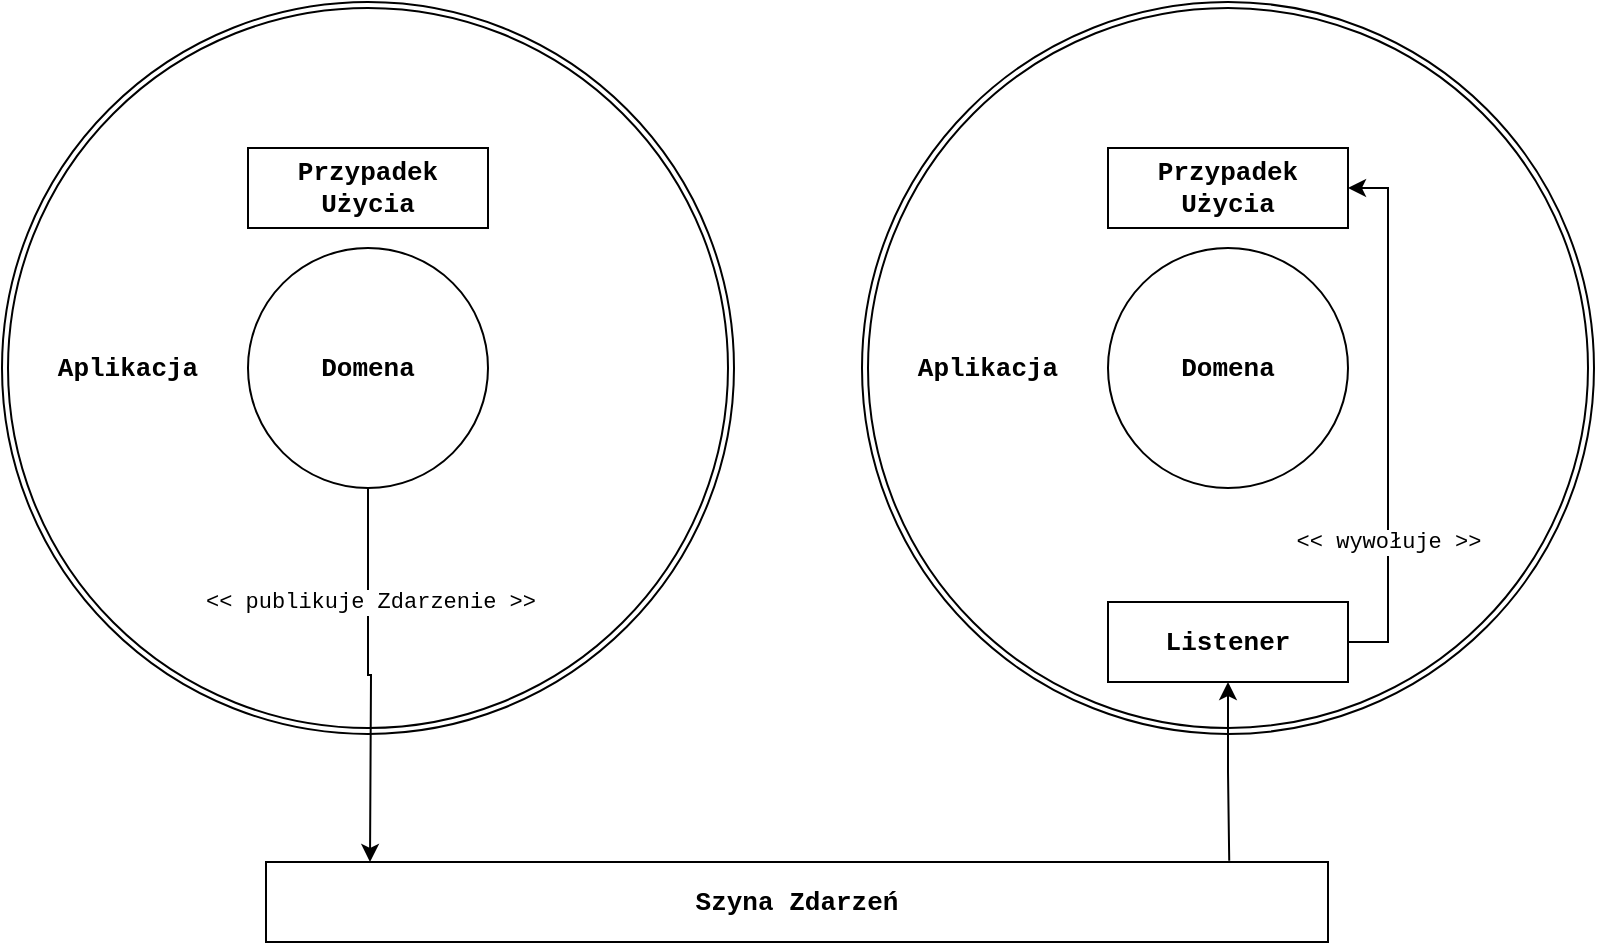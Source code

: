 <mxfile version="15.4.1" type="device"><diagram id="fJWEGuPCdmaZ2XnyZYLt" name="Page-1"><mxGraphModel dx="1188" dy="739" grid="1" gridSize="10" guides="1" tooltips="1" connect="1" arrows="1" fold="1" page="1" pageScale="1" pageWidth="827" pageHeight="1169" math="0" shadow="0"><root><mxCell id="0"/><mxCell id="1" parent="0"/><mxCell id="7kHLkpyoPONS08DYd75G-42" value="" style="ellipse;whiteSpace=wrap;html=1;aspect=fixed;perimeterSpacing=1;" vertex="1" parent="1"><mxGeometry x="16" y="30" width="366" height="366" as="geometry"/></mxCell><mxCell id="7kHLkpyoPONS08DYd75G-43" value="" style="ellipse;whiteSpace=wrap;html=1;aspect=fixed;perimeterSpacing=1;" vertex="1" parent="1"><mxGeometry x="446" y="30" width="366" height="366" as="geometry"/></mxCell><mxCell id="7kHLkpyoPONS08DYd75G-44" value="" style="ellipse;whiteSpace=wrap;html=1;aspect=fixed;" vertex="1" parent="1"><mxGeometry x="19" y="33" width="360" height="360" as="geometry"/></mxCell><mxCell id="7kHLkpyoPONS08DYd75G-45" value="" style="ellipse;whiteSpace=wrap;html=1;aspect=fixed;perimeterSpacing=1;" vertex="1" parent="1"><mxGeometry x="449" y="33" width="360" height="360" as="geometry"/></mxCell><mxCell id="7kHLkpyoPONS08DYd75G-58" style="edgeStyle=orthogonalEdgeStyle;rounded=0;orthogonalLoop=1;jettySize=auto;html=1;exitX=0.5;exitY=1;exitDx=0;exitDy=0;fontFamily=Courier New;fontSize=11;endArrow=classic;endFill=1;" edge="1" parent="1" source="7kHLkpyoPONS08DYd75G-46"><mxGeometry relative="1" as="geometry"><mxPoint x="200" y="460" as="targetPoint"/></mxGeometry></mxCell><mxCell id="7kHLkpyoPONS08DYd75G-59" value="&amp;lt;&amp;lt; publikuje Zdarzenie &amp;gt;&amp;gt;" style="edgeLabel;html=1;align=center;verticalAlign=middle;resizable=0;points=[];fontSize=11;fontFamily=Courier New;" vertex="1" connectable="0" parent="7kHLkpyoPONS08DYd75G-58"><mxGeometry x="0.062" y="-3" relative="1" as="geometry"><mxPoint x="2" y="-42" as="offset"/></mxGeometry></mxCell><mxCell id="7kHLkpyoPONS08DYd75G-46" value="" style="ellipse;whiteSpace=wrap;html=1;aspect=fixed;" vertex="1" parent="1"><mxGeometry x="139" y="153" width="120" height="120" as="geometry"/></mxCell><mxCell id="7kHLkpyoPONS08DYd75G-47" value="" style="ellipse;whiteSpace=wrap;html=1;aspect=fixed;" vertex="1" parent="1"><mxGeometry x="569" y="153" width="120" height="120" as="geometry"/></mxCell><mxCell id="7kHLkpyoPONS08DYd75G-50" value="&lt;font style=&quot;font-size: 13px&quot; face=&quot;Courier New&quot;&gt;&lt;b&gt;Przypadek Użycia&lt;br&gt;&lt;/b&gt;&lt;/font&gt;" style="rounded=0;whiteSpace=wrap;html=1;fontStyle=0" vertex="1" parent="1"><mxGeometry x="139" y="103" width="120" height="40" as="geometry"/></mxCell><mxCell id="7kHLkpyoPONS08DYd75G-51" value="&lt;font style=&quot;font-size: 13px&quot; face=&quot;Courier New&quot;&gt;&lt;b&gt;Przypadek Użycia&lt;br&gt;&lt;/b&gt;&lt;/font&gt;" style="rounded=0;whiteSpace=wrap;html=1;fontStyle=0" vertex="1" parent="1"><mxGeometry x="569" y="103" width="120" height="40" as="geometry"/></mxCell><mxCell id="7kHLkpyoPONS08DYd75G-60" style="edgeStyle=orthogonalEdgeStyle;rounded=0;orthogonalLoop=1;jettySize=auto;html=1;exitX=0.5;exitY=1;exitDx=0;exitDy=0;entryX=0.907;entryY=-0.017;entryDx=0;entryDy=0;entryPerimeter=0;fontFamily=Courier New;fontSize=11;endArrow=none;endFill=0;startArrow=classic;startFill=1;" edge="1" parent="1" source="7kHLkpyoPONS08DYd75G-52" target="7kHLkpyoPONS08DYd75G-57"><mxGeometry relative="1" as="geometry"/></mxCell><mxCell id="7kHLkpyoPONS08DYd75G-61" style="edgeStyle=orthogonalEdgeStyle;rounded=0;orthogonalLoop=1;jettySize=auto;html=1;exitX=1;exitY=0.5;exitDx=0;exitDy=0;entryX=1;entryY=0.5;entryDx=0;entryDy=0;fontFamily=Courier New;fontSize=11;startArrow=none;startFill=0;endArrow=classic;endFill=1;" edge="1" parent="1" source="7kHLkpyoPONS08DYd75G-52" target="7kHLkpyoPONS08DYd75G-51"><mxGeometry relative="1" as="geometry"/></mxCell><mxCell id="7kHLkpyoPONS08DYd75G-62" value="&amp;lt;&amp;lt; wywołuje &amp;gt;&amp;gt;" style="edgeLabel;html=1;align=center;verticalAlign=middle;resizable=0;points=[];fontSize=11;fontFamily=Courier New;" vertex="1" connectable="0" parent="7kHLkpyoPONS08DYd75G-61"><mxGeometry x="-0.252" relative="1" as="geometry"><mxPoint y="30" as="offset"/></mxGeometry></mxCell><mxCell id="7kHLkpyoPONS08DYd75G-52" value="&lt;span&gt;&lt;font style=&quot;font-size: 13px&quot; face=&quot;Courier New&quot;&gt;Listener&lt;br&gt;&lt;/font&gt;&lt;/span&gt;" style="rounded=0;whiteSpace=wrap;html=1;fontStyle=1" vertex="1" parent="1"><mxGeometry x="569" y="330" width="120" height="40" as="geometry"/></mxCell><mxCell id="7kHLkpyoPONS08DYd75G-53" value="&lt;font style=&quot;font-size: 13px&quot; face=&quot;Courier New&quot;&gt;&lt;b&gt;Aplikacja&lt;/b&gt;&lt;/font&gt;" style="text;html=1;strokeColor=none;fillColor=none;align=center;verticalAlign=middle;whiteSpace=wrap;rounded=0;" vertex="1" parent="1"><mxGeometry x="59" y="203" width="40" height="20" as="geometry"/></mxCell><mxCell id="7kHLkpyoPONS08DYd75G-54" value="Aplikacja" style="text;html=1;strokeColor=none;fillColor=none;align=center;verticalAlign=middle;whiteSpace=wrap;rounded=0;fontSize=13;fontFamily=Courier New;fontStyle=1" vertex="1" parent="1"><mxGeometry x="489" y="203" width="40" height="20" as="geometry"/></mxCell><mxCell id="7kHLkpyoPONS08DYd75G-55" value="Domena" style="text;html=1;strokeColor=none;fillColor=none;align=center;verticalAlign=middle;whiteSpace=wrap;rounded=0;fontSize=13;fontFamily=Courier New;fontStyle=1" vertex="1" parent="1"><mxGeometry x="609" y="203" width="40" height="20" as="geometry"/></mxCell><mxCell id="7kHLkpyoPONS08DYd75G-56" value="&lt;font style=&quot;font-size: 13px&quot; face=&quot;Courier New&quot;&gt;&lt;b&gt;Domena&lt;/b&gt;&lt;/font&gt;" style="text;html=1;strokeColor=none;fillColor=none;align=center;verticalAlign=middle;whiteSpace=wrap;rounded=0;" vertex="1" parent="1"><mxGeometry x="179" y="203" width="40" height="20" as="geometry"/></mxCell><mxCell id="7kHLkpyoPONS08DYd75G-57" value="&lt;font style=&quot;font-size: 13px&quot; face=&quot;Courier New&quot;&gt;&lt;b&gt;Szyna Zdarzeń&lt;br&gt;&lt;/b&gt;&lt;/font&gt;" style="rounded=0;whiteSpace=wrap;html=1;fontStyle=0" vertex="1" parent="1"><mxGeometry x="148" y="460" width="531" height="40" as="geometry"/></mxCell></root></mxGraphModel></diagram></mxfile>